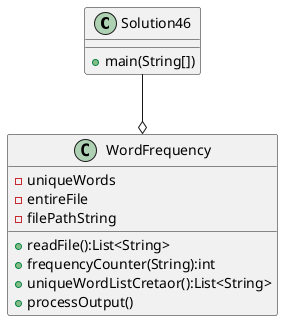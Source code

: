 @startuml
'https://plantuml.com/sequence-diagram
Class Solution46{
    +main(String[])
}

Class WordFrequency{
    -uniqueWords
    -entireFile
    -filePathString
    +readFile():List<String>
    +frequencyCounter(String):int
    +uniqueWordListCretaor():List<String>
    +processOutput()
}

Solution46 --o WordFrequency

@enduml